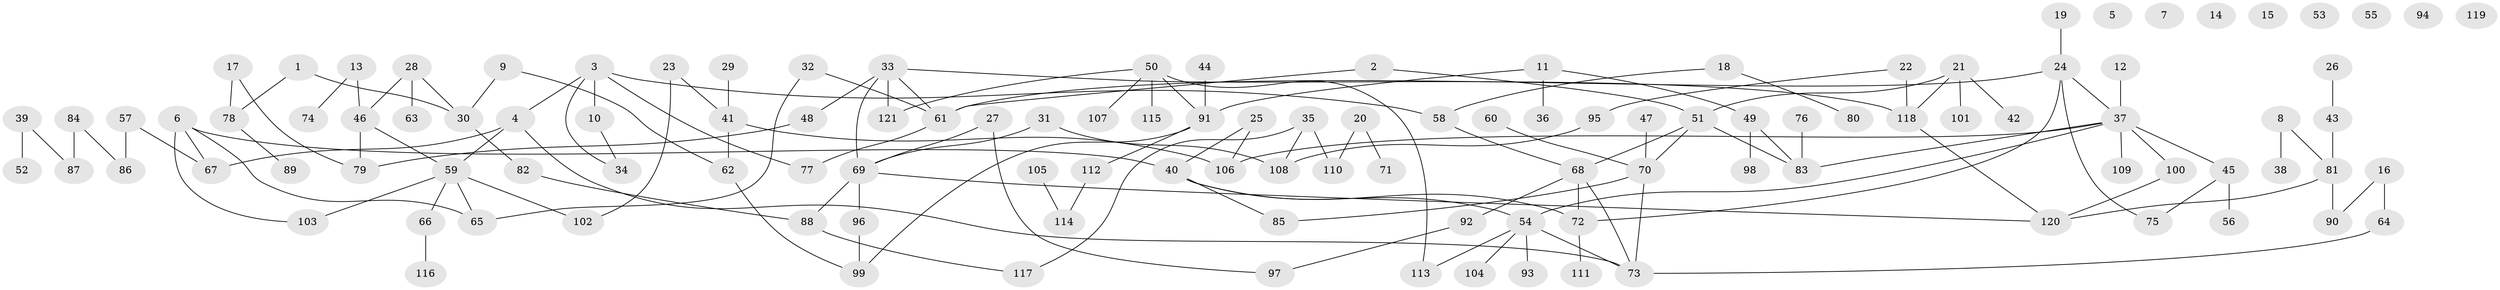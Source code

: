 // Generated by graph-tools (version 1.1) at 2025/25/03/09/25 03:25:23]
// undirected, 121 vertices, 143 edges
graph export_dot {
graph [start="1"]
  node [color=gray90,style=filled];
  1;
  2;
  3;
  4;
  5;
  6;
  7;
  8;
  9;
  10;
  11;
  12;
  13;
  14;
  15;
  16;
  17;
  18;
  19;
  20;
  21;
  22;
  23;
  24;
  25;
  26;
  27;
  28;
  29;
  30;
  31;
  32;
  33;
  34;
  35;
  36;
  37;
  38;
  39;
  40;
  41;
  42;
  43;
  44;
  45;
  46;
  47;
  48;
  49;
  50;
  51;
  52;
  53;
  54;
  55;
  56;
  57;
  58;
  59;
  60;
  61;
  62;
  63;
  64;
  65;
  66;
  67;
  68;
  69;
  70;
  71;
  72;
  73;
  74;
  75;
  76;
  77;
  78;
  79;
  80;
  81;
  82;
  83;
  84;
  85;
  86;
  87;
  88;
  89;
  90;
  91;
  92;
  93;
  94;
  95;
  96;
  97;
  98;
  99;
  100;
  101;
  102;
  103;
  104;
  105;
  106;
  107;
  108;
  109;
  110;
  111;
  112;
  113;
  114;
  115;
  116;
  117;
  118;
  119;
  120;
  121;
  1 -- 30;
  1 -- 78;
  2 -- 51;
  2 -- 61;
  3 -- 4;
  3 -- 10;
  3 -- 34;
  3 -- 58;
  3 -- 77;
  4 -- 59;
  4 -- 67;
  4 -- 73;
  6 -- 40;
  6 -- 65;
  6 -- 67;
  6 -- 103;
  8 -- 38;
  8 -- 81;
  9 -- 30;
  9 -- 62;
  10 -- 34;
  11 -- 36;
  11 -- 49;
  11 -- 91;
  12 -- 37;
  13 -- 46;
  13 -- 74;
  16 -- 64;
  16 -- 90;
  17 -- 78;
  17 -- 79;
  18 -- 58;
  18 -- 80;
  19 -- 24;
  20 -- 71;
  20 -- 110;
  21 -- 42;
  21 -- 51;
  21 -- 101;
  21 -- 118;
  22 -- 95;
  22 -- 118;
  23 -- 41;
  23 -- 102;
  24 -- 37;
  24 -- 61;
  24 -- 72;
  24 -- 75;
  25 -- 40;
  25 -- 106;
  26 -- 43;
  27 -- 69;
  27 -- 97;
  28 -- 30;
  28 -- 46;
  28 -- 63;
  29 -- 41;
  30 -- 82;
  31 -- 69;
  31 -- 108;
  32 -- 61;
  32 -- 65;
  33 -- 48;
  33 -- 61;
  33 -- 69;
  33 -- 118;
  33 -- 121;
  35 -- 108;
  35 -- 110;
  35 -- 117;
  37 -- 45;
  37 -- 54;
  37 -- 83;
  37 -- 100;
  37 -- 106;
  37 -- 109;
  39 -- 52;
  39 -- 87;
  40 -- 54;
  40 -- 72;
  40 -- 85;
  41 -- 62;
  41 -- 106;
  43 -- 81;
  44 -- 91;
  45 -- 56;
  45 -- 75;
  46 -- 59;
  46 -- 79;
  47 -- 70;
  48 -- 79;
  49 -- 83;
  49 -- 98;
  50 -- 91;
  50 -- 107;
  50 -- 113;
  50 -- 115;
  50 -- 121;
  51 -- 68;
  51 -- 70;
  51 -- 83;
  54 -- 73;
  54 -- 93;
  54 -- 104;
  54 -- 113;
  57 -- 67;
  57 -- 86;
  58 -- 68;
  59 -- 65;
  59 -- 66;
  59 -- 102;
  59 -- 103;
  60 -- 70;
  61 -- 77;
  62 -- 99;
  64 -- 73;
  66 -- 116;
  68 -- 72;
  68 -- 73;
  68 -- 92;
  69 -- 88;
  69 -- 96;
  69 -- 120;
  70 -- 73;
  70 -- 85;
  72 -- 111;
  76 -- 83;
  78 -- 89;
  81 -- 90;
  81 -- 120;
  82 -- 88;
  84 -- 86;
  84 -- 87;
  88 -- 117;
  91 -- 99;
  91 -- 112;
  92 -- 97;
  95 -- 108;
  96 -- 99;
  100 -- 120;
  105 -- 114;
  112 -- 114;
  118 -- 120;
}
